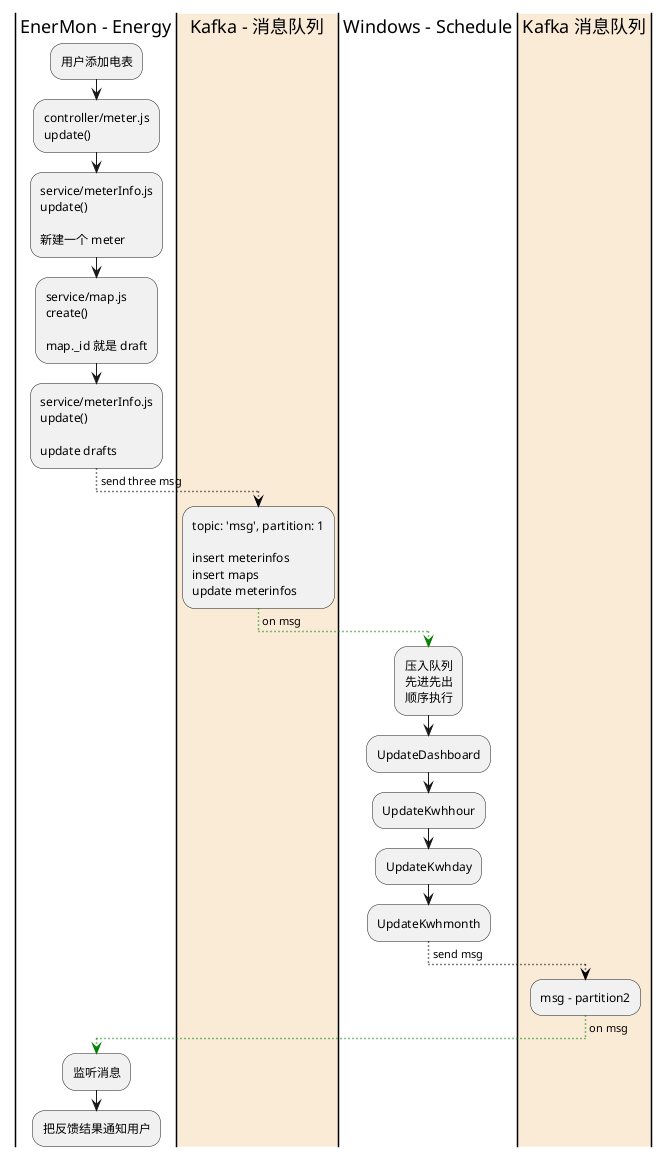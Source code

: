@startuml edit meter
|EnerMon - Energy|
:用户添加电表;

:controller/meter.js
update();

:service/meterInfo.js
update()

新建一个 meter;

:service/map.js
create()

map._id 就是 draft;

:service/meterInfo.js
update()

update drafts;
|#AntiqueWhite|Kafka - 消息队列|
-[#black,dotted]-> send three msg;
:topic: 'msg', partition: 1

insert meterinfos
insert maps
update meterinfos;
-[#green,dotted]-> on msg;
|Windows - Schedule|
:压入队列
先进先出
顺序执行;
:UpdateDashboard;
:UpdateKwhhour;
:UpdateKwhday;
:UpdateKwhmonth;
|#AntiqueWhite|Kafka 消息队列|
-[#black,dotted]-> send msg;
:msg - partition2;
-[#green,dotted]-> on msg;
|EnerMon - Energy|
:监听消息;
:把反馈结果通知用户;
@enduml
